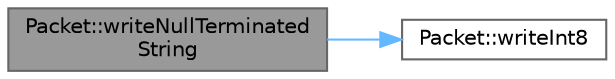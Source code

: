 digraph "Packet::writeNullTerminatedString"
{
 // INTERACTIVE_SVG=YES
 // LATEX_PDF_SIZE
  bgcolor="transparent";
  edge [fontname=Helvetica,fontsize=10,labelfontname=Helvetica,labelfontsize=10];
  node [fontname=Helvetica,fontsize=10,shape=box,height=0.2,width=0.4];
  rankdir="LR";
  Node1 [id="Node000001",label="Packet::writeNullTerminated\lString",height=0.2,width=0.4,color="gray40", fillcolor="grey60", style="filled", fontcolor="black",tooltip=" "];
  Node1 -> Node2 [id="edge1_Node000001_Node000002",color="steelblue1",style="solid",tooltip=" "];
  Node2 [id="Node000002",label="Packet::writeInt8",height=0.2,width=0.4,color="grey40", fillcolor="white", style="filled",URL="$d9/dd4/a00776_a534c55b78c47e092e4fcb1eaba8860dd.html#a534c55b78c47e092e4fcb1eaba8860dd",tooltip=" "];
}
